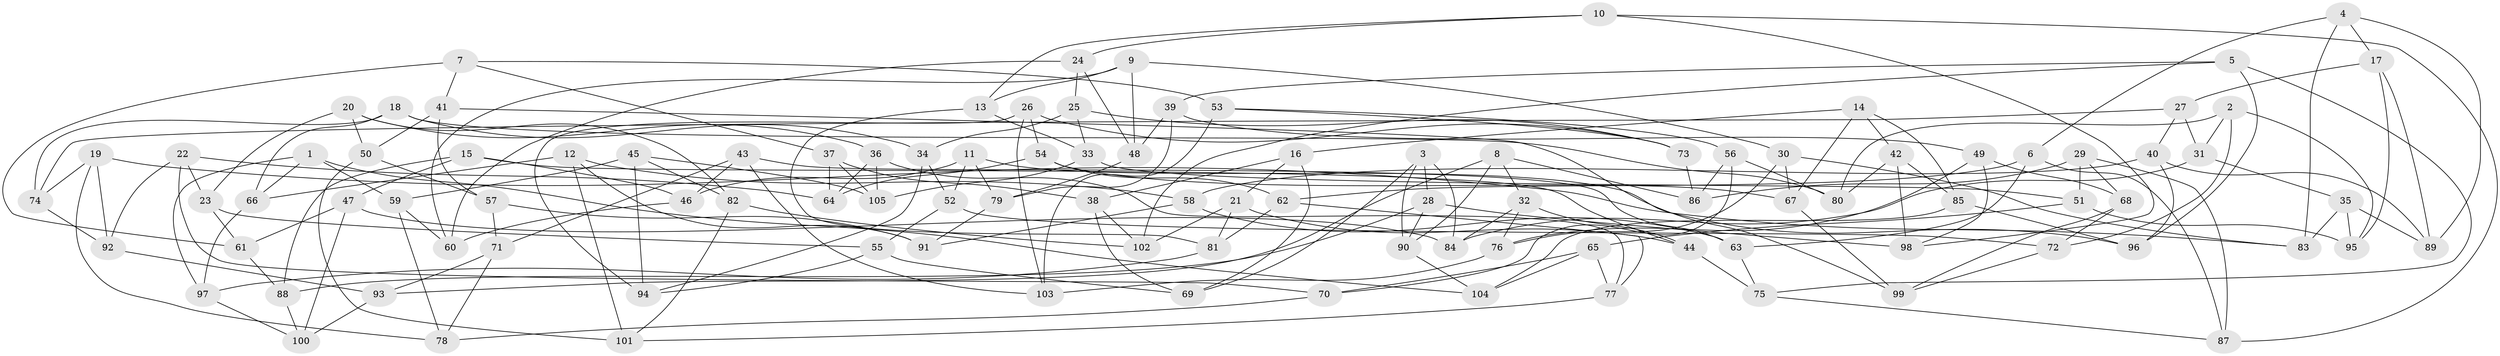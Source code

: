 // coarse degree distribution, {5: 0.13432835820895522, 6: 0.43283582089552236, 4: 0.3582089552238806, 3: 0.07462686567164178}
// Generated by graph-tools (version 1.1) at 2025/52/02/27/25 19:52:31]
// undirected, 105 vertices, 210 edges
graph export_dot {
graph [start="1"]
  node [color=gray90,style=filled];
  1;
  2;
  3;
  4;
  5;
  6;
  7;
  8;
  9;
  10;
  11;
  12;
  13;
  14;
  15;
  16;
  17;
  18;
  19;
  20;
  21;
  22;
  23;
  24;
  25;
  26;
  27;
  28;
  29;
  30;
  31;
  32;
  33;
  34;
  35;
  36;
  37;
  38;
  39;
  40;
  41;
  42;
  43;
  44;
  45;
  46;
  47;
  48;
  49;
  50;
  51;
  52;
  53;
  54;
  55;
  56;
  57;
  58;
  59;
  60;
  61;
  62;
  63;
  64;
  65;
  66;
  67;
  68;
  69;
  70;
  71;
  72;
  73;
  74;
  75;
  76;
  77;
  78;
  79;
  80;
  81;
  82;
  83;
  84;
  85;
  86;
  87;
  88;
  89;
  90;
  91;
  92;
  93;
  94;
  95;
  96;
  97;
  98;
  99;
  100;
  101;
  102;
  103;
  104;
  105;
  1 -- 66;
  1 -- 104;
  1 -- 59;
  1 -- 97;
  2 -- 72;
  2 -- 95;
  2 -- 80;
  2 -- 31;
  3 -- 84;
  3 -- 69;
  3 -- 28;
  3 -- 90;
  4 -- 83;
  4 -- 6;
  4 -- 17;
  4 -- 89;
  5 -- 75;
  5 -- 39;
  5 -- 102;
  5 -- 96;
  6 -- 62;
  6 -- 87;
  6 -- 63;
  7 -- 37;
  7 -- 61;
  7 -- 41;
  7 -- 53;
  8 -- 90;
  8 -- 86;
  8 -- 93;
  8 -- 32;
  9 -- 60;
  9 -- 13;
  9 -- 48;
  9 -- 30;
  10 -- 24;
  10 -- 87;
  10 -- 13;
  10 -- 98;
  11 -- 79;
  11 -- 52;
  11 -- 46;
  11 -- 96;
  12 -- 91;
  12 -- 66;
  12 -- 101;
  12 -- 58;
  13 -- 33;
  13 -- 81;
  14 -- 67;
  14 -- 85;
  14 -- 42;
  14 -- 16;
  15 -- 46;
  15 -- 44;
  15 -- 88;
  15 -- 47;
  16 -- 69;
  16 -- 38;
  16 -- 21;
  17 -- 27;
  17 -- 89;
  17 -- 95;
  18 -- 34;
  18 -- 74;
  18 -- 80;
  18 -- 66;
  19 -- 83;
  19 -- 78;
  19 -- 74;
  19 -- 92;
  20 -- 36;
  20 -- 23;
  20 -- 82;
  20 -- 50;
  21 -- 81;
  21 -- 44;
  21 -- 102;
  22 -- 64;
  22 -- 70;
  22 -- 23;
  22 -- 92;
  23 -- 55;
  23 -- 61;
  24 -- 48;
  24 -- 60;
  24 -- 25;
  25 -- 73;
  25 -- 34;
  25 -- 33;
  26 -- 54;
  26 -- 73;
  26 -- 94;
  26 -- 103;
  27 -- 31;
  27 -- 74;
  27 -- 40;
  28 -- 88;
  28 -- 90;
  28 -- 98;
  29 -- 86;
  29 -- 51;
  29 -- 87;
  29 -- 68;
  30 -- 76;
  30 -- 67;
  30 -- 83;
  31 -- 35;
  31 -- 84;
  32 -- 84;
  32 -- 76;
  32 -- 44;
  33 -- 51;
  33 -- 105;
  34 -- 94;
  34 -- 52;
  35 -- 89;
  35 -- 83;
  35 -- 95;
  36 -- 77;
  36 -- 64;
  36 -- 105;
  37 -- 38;
  37 -- 64;
  37 -- 105;
  38 -- 102;
  38 -- 69;
  39 -- 49;
  39 -- 48;
  39 -- 79;
  40 -- 58;
  40 -- 96;
  40 -- 89;
  41 -- 57;
  41 -- 50;
  41 -- 99;
  42 -- 80;
  42 -- 98;
  42 -- 85;
  43 -- 46;
  43 -- 63;
  43 -- 103;
  43 -- 71;
  44 -- 75;
  45 -- 82;
  45 -- 59;
  45 -- 94;
  45 -- 105;
  46 -- 60;
  47 -- 100;
  47 -- 84;
  47 -- 61;
  48 -- 79;
  49 -- 68;
  49 -- 76;
  49 -- 98;
  50 -- 101;
  50 -- 57;
  51 -- 95;
  51 -- 65;
  52 -- 72;
  52 -- 55;
  53 -- 103;
  53 -- 56;
  53 -- 73;
  54 -- 67;
  54 -- 64;
  54 -- 62;
  55 -- 94;
  55 -- 69;
  56 -- 70;
  56 -- 86;
  56 -- 80;
  57 -- 71;
  57 -- 91;
  58 -- 63;
  58 -- 91;
  59 -- 60;
  59 -- 78;
  61 -- 88;
  62 -- 77;
  62 -- 81;
  63 -- 75;
  65 -- 70;
  65 -- 77;
  65 -- 104;
  66 -- 97;
  67 -- 99;
  68 -- 72;
  68 -- 99;
  70 -- 78;
  71 -- 78;
  71 -- 93;
  72 -- 99;
  73 -- 86;
  74 -- 92;
  75 -- 87;
  76 -- 103;
  77 -- 101;
  79 -- 91;
  81 -- 97;
  82 -- 101;
  82 -- 102;
  85 -- 96;
  85 -- 104;
  88 -- 100;
  90 -- 104;
  92 -- 93;
  93 -- 100;
  97 -- 100;
}
